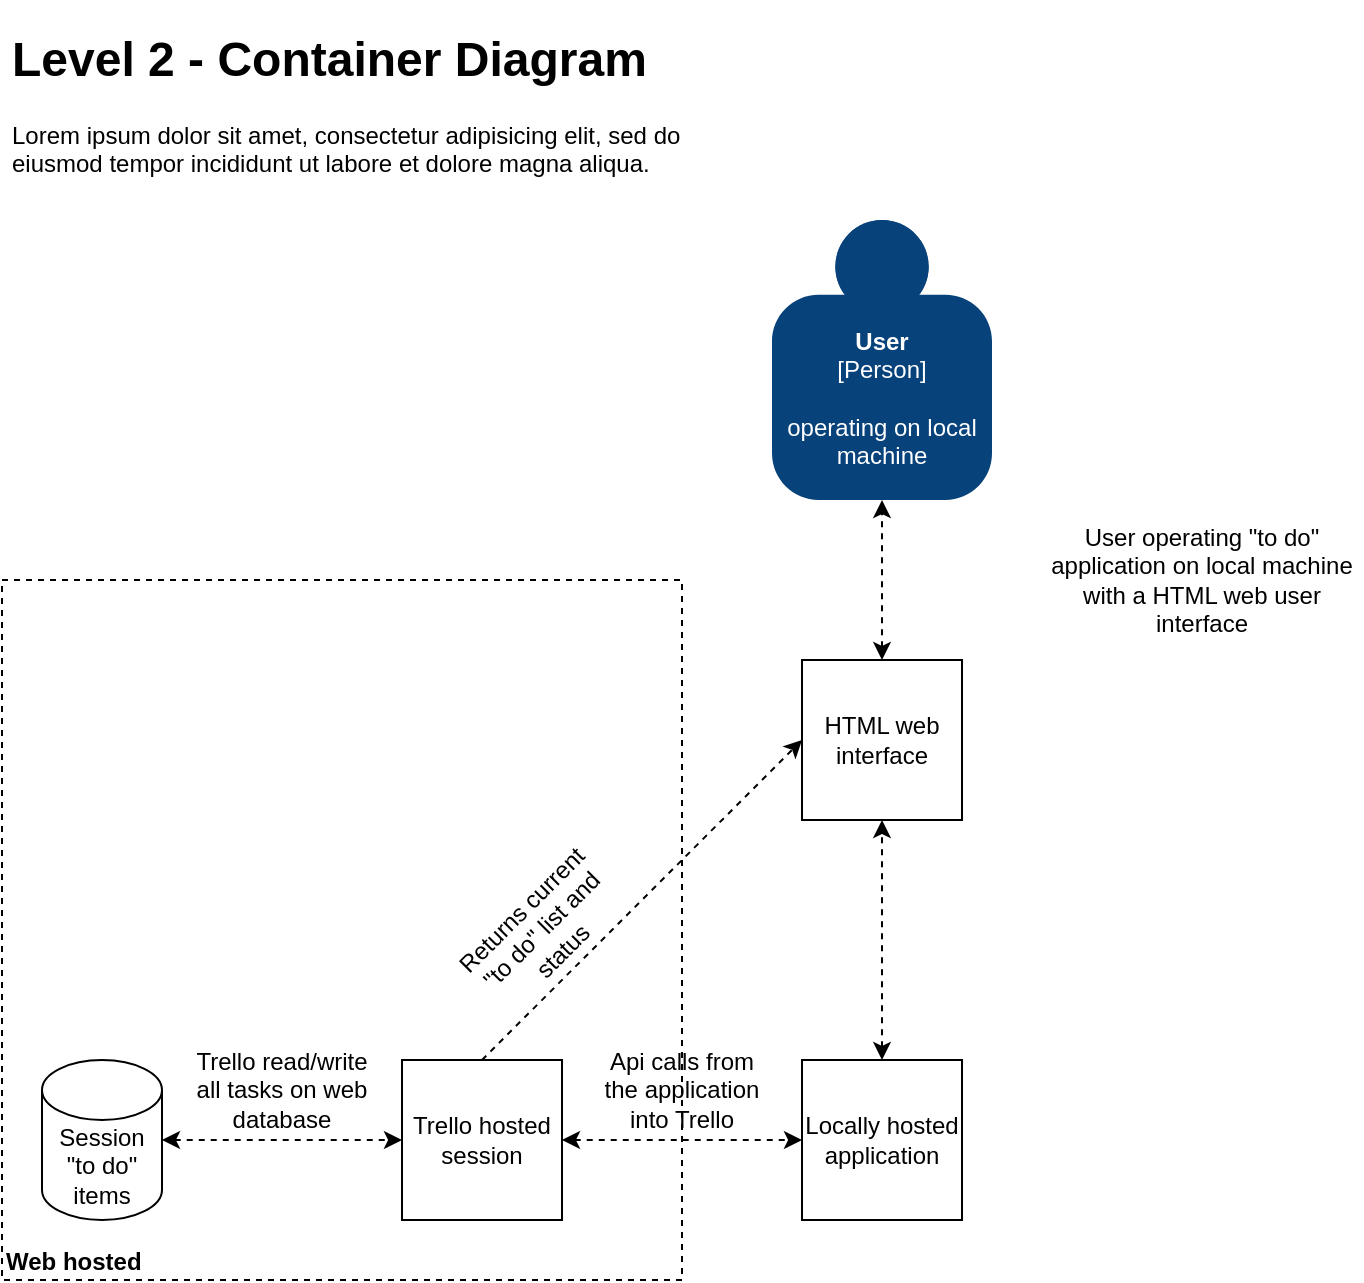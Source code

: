 <mxfile version="14.1.1" type="device"><diagram id="uQAjVuVTs9a8hgOgOhVi" name="Page-1"><mxGraphModel dx="1186" dy="764" grid="1" gridSize="10" guides="1" tooltips="1" connect="1" arrows="1" fold="1" page="1" pageScale="1" pageWidth="827" pageHeight="1169" math="0" shadow="0"><root><mxCell id="0"/><mxCell id="1" parent="0"/><mxCell id="tzysUv7s3EBPACGET1_x-1" value="Web hosted&amp;nbsp;" style="rounded=0;whiteSpace=wrap;html=1;fillColor=none;dashed=1;verticalAlign=bottom;align=left;fontStyle=1" vertex="1" parent="1"><mxGeometry x="40" y="320" width="340" height="350" as="geometry"/></mxCell><mxCell id="pr6Tambgzyyb-pMXwTWX-1" value="&lt;h1&gt;Level 2 - Container Diagram&lt;/h1&gt;&lt;p&gt;Lorem ipsum dolor sit amet, consectetur adipisicing elit, sed do eiusmod tempor incididunt ut labore et dolore magna aliqua.&lt;/p&gt;" style="text;html=1;strokeColor=none;fillColor=none;spacing=5;spacingTop=-20;whiteSpace=wrap;overflow=hidden;rounded=0;" parent="1" vertex="1"><mxGeometry x="40" y="40" width="360" height="120" as="geometry"/></mxCell><object placeholders="1" c4Name="User" c4Type="Person" c4Description="operating on local machine" label="&lt;b&gt;%c4Name%&lt;/b&gt;&lt;div&gt;[%c4Type%]&lt;/div&gt;&lt;br&gt;&lt;div&gt;%c4Description%&lt;/div&gt;" id="pr6Tambgzyyb-pMXwTWX-3"><mxCell style="html=1;dashed=0;whitespace=wrap;fillColor=#08427b;strokeColor=none;fontColor=#ffffff;shape=mxgraph.c4.person;align=center;metaEdit=1;points=[[0.5,0,0],[1,0.5,0],[1,0.75,0],[0.75,1,0],[0.5,1,0],[0.25,1,0],[0,0.75,0],[0,0.5,0]];metaData={&quot;c4Type&quot;:{&quot;editable&quot;:false}};whiteSpace=wrap;" parent="1" vertex="1"><mxGeometry x="425" y="140" width="110.0" height="140" as="geometry"/></mxCell></object><mxCell id="pr6Tambgzyyb-pMXwTWX-4" value="HTML web interface" style="whiteSpace=wrap;html=1;aspect=fixed;" parent="1" vertex="1"><mxGeometry x="440" y="360" width="80" height="80" as="geometry"/></mxCell><mxCell id="pr6Tambgzyyb-pMXwTWX-5" value="Trello hosted session" style="whiteSpace=wrap;html=1;aspect=fixed;" parent="1" vertex="1"><mxGeometry x="240" y="560" width="80" height="80" as="geometry"/></mxCell><mxCell id="pr6Tambgzyyb-pMXwTWX-6" value="Locally hosted application" style="whiteSpace=wrap;html=1;aspect=fixed;" parent="1" vertex="1"><mxGeometry x="440" y="560" width="80" height="80" as="geometry"/></mxCell><mxCell id="pr6Tambgzyyb-pMXwTWX-8" value="Session &quot;to do&quot; items" style="shape=cylinder3;whiteSpace=wrap;html=1;boundedLbl=1;backgroundOutline=1;size=15;" parent="1" vertex="1"><mxGeometry x="60" y="560" width="60" height="80" as="geometry"/></mxCell><mxCell id="FRG_8uvj8MBv0ADFJ0cw-2" value="" style="endArrow=classic;startArrow=classic;html=1;dashed=1;exitX=1;exitY=0.5;exitDx=0;exitDy=0;exitPerimeter=0;entryX=0;entryY=0.5;entryDx=0;entryDy=0;" edge="1" parent="1" source="pr6Tambgzyyb-pMXwTWX-8" target="pr6Tambgzyyb-pMXwTWX-5"><mxGeometry width="50" height="50" relative="1" as="geometry"><mxPoint x="390" y="540" as="sourcePoint"/><mxPoint x="440" y="490" as="targetPoint"/></mxGeometry></mxCell><mxCell id="FRG_8uvj8MBv0ADFJ0cw-3" value="" style="endArrow=classic;html=1;dashed=1;exitX=0.5;exitY=0;exitDx=0;exitDy=0;entryX=0;entryY=0.5;entryDx=0;entryDy=0;" edge="1" parent="1" source="pr6Tambgzyyb-pMXwTWX-5" target="pr6Tambgzyyb-pMXwTWX-4"><mxGeometry width="50" height="50" relative="1" as="geometry"><mxPoint x="425" y="460" as="sourcePoint"/><mxPoint x="475" y="410" as="targetPoint"/></mxGeometry></mxCell><mxCell id="FRG_8uvj8MBv0ADFJ0cw-4" value="" style="endArrow=classic;startArrow=classic;html=1;dashed=1;entryX=0.5;entryY=1;entryDx=0;entryDy=0;exitX=0.5;exitY=0;exitDx=0;exitDy=0;" edge="1" parent="1" source="pr6Tambgzyyb-pMXwTWX-6" target="pr6Tambgzyyb-pMXwTWX-4"><mxGeometry width="50" height="50" relative="1" as="geometry"><mxPoint x="200" y="360" as="sourcePoint"/><mxPoint x="250" y="310" as="targetPoint"/></mxGeometry></mxCell><mxCell id="FRG_8uvj8MBv0ADFJ0cw-5" value="" style="endArrow=classic;startArrow=classic;html=1;dashed=1;exitX=1;exitY=0.5;exitDx=0;exitDy=0;entryX=0;entryY=0.5;entryDx=0;entryDy=0;" edge="1" parent="1" source="pr6Tambgzyyb-pMXwTWX-5" target="pr6Tambgzyyb-pMXwTWX-6"><mxGeometry width="50" height="50" relative="1" as="geometry"><mxPoint x="425" y="540" as="sourcePoint"/><mxPoint x="475" y="490" as="targetPoint"/></mxGeometry></mxCell><mxCell id="FRG_8uvj8MBv0ADFJ0cw-6" value="Returns current &quot;to do&quot; list and status" style="text;html=1;strokeColor=none;fillColor=none;align=center;verticalAlign=middle;whiteSpace=wrap;rounded=0;rotation=-45;" vertex="1" parent="1"><mxGeometry x="260" y="475" width="100" height="40" as="geometry"/></mxCell><mxCell id="FRG_8uvj8MBv0ADFJ0cw-7" value="" style="endArrow=classic;startArrow=classic;html=1;dashed=1;entryX=0.5;entryY=1;entryDx=0;entryDy=0;entryPerimeter=0;" edge="1" parent="1" target="pr6Tambgzyyb-pMXwTWX-3"><mxGeometry width="50" height="50" relative="1" as="geometry"><mxPoint x="480" y="360" as="sourcePoint"/><mxPoint x="520" y="440" as="targetPoint"/></mxGeometry></mxCell><mxCell id="FRG_8uvj8MBv0ADFJ0cw-8" value="User operating &quot;to do&quot; application on local machine with a HTML web user interface" style="text;html=1;strokeColor=none;fillColor=none;align=center;verticalAlign=middle;whiteSpace=wrap;rounded=0;" vertex="1" parent="1"><mxGeometry x="560" y="280" width="160" height="80" as="geometry"/></mxCell><mxCell id="FRG_8uvj8MBv0ADFJ0cw-9" value="Trello read/write all tasks on web database" style="text;html=1;strokeColor=none;fillColor=none;align=center;verticalAlign=middle;whiteSpace=wrap;rounded=0;" vertex="1" parent="1"><mxGeometry x="130" y="550" width="100" height="50" as="geometry"/></mxCell><mxCell id="FRG_8uvj8MBv0ADFJ0cw-11" value="Api calls from the application into Trello" style="text;html=1;strokeColor=none;fillColor=none;align=center;verticalAlign=middle;whiteSpace=wrap;rounded=0;" vertex="1" parent="1"><mxGeometry x="335" y="550" width="90" height="50" as="geometry"/></mxCell></root></mxGraphModel></diagram></mxfile>